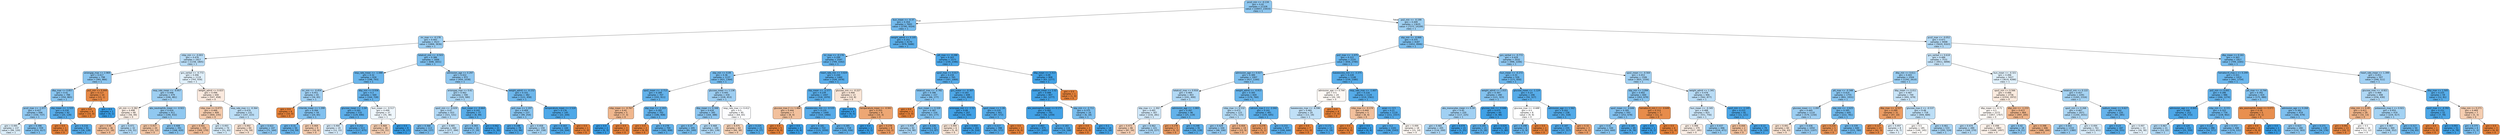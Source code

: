 digraph Tree {
node [shape=box, style="filled, rounded", color="black", fontname="helvetica"] ;
edge [fontname="helvetica"] ;
0 [label="pco2_min <= -0.134\ngini = 0.42\nsamples = 21328\nvalue = [10057, 23433]\nclass = 1", fillcolor="#8ec7f0"] ;
1 [label="bun_mean <= -0.37\ngini = 0.354\nsamples = 7693\nvalue = [2785, 9324]\nclass = 1", fillcolor="#74baed"] ;
0 -> 1 [labeldistance=2.5, labelangle=45, headlabel="True"] ;
2 [label="inr_max <= -0.178\ngini = 0.443\nsamples = 3523\nvalue = [1806, 3636]\nclass = 1", fillcolor="#9bcef2"] ;
1 -> 2 ;
3 [label="mbp_min <= -0.003\ngini = 0.476\nsamples = 1917\nvalue = [1158, 1805]\nclass = 1", fillcolor="#b8dcf6"] ;
2 -> 3 ;
4 [label="aniongap_max <= 2.969\ngini = 0.417\nsamples = 798\nvalue = [365, 866]\nclass = 1", fillcolor="#8cc6f0"] ;
3 -> 4 ;
5 [label="dbp_max <= 0.857\ngini = 0.41\nsamples = 788\nvalue = [350, 865]\nclass = 1", fillcolor="#89c5f0"] ;
4 -> 5 ;
6 [label="pco2_max <= -1.077\ngini = 0.427\nsamples = 696\nvalue = [330, 737]\nclass = 1", fillcolor="#92c9f1"] ;
5 -> 6 ;
7 [label="gini = 0.495\nsamples = 137\nvalue = [99, 120]\nclass = 1", fillcolor="#dceefa"] ;
6 -> 7 ;
8 [label="gini = 0.396\nsamples = 559\nvalue = [231, 617]\nclass = 1", fillcolor="#83c2ef"] ;
6 -> 8 ;
9 [label="sbp_mean <= -1.525\ngini = 0.234\nsamples = 92\nvalue = [20, 128]\nclass = 1", fillcolor="#58ace9"] ;
5 -> 9 ;
10 [label="gini = 0.0\nsamples = 1\nvalue = [2, 0]\nclass = 0", fillcolor="#e58139"] ;
9 -> 10 ;
11 [label="gini = 0.216\nsamples = 91\nvalue = [18, 128]\nclass = 1", fillcolor="#55abe9"] ;
9 -> 11 ;
12 [label="po2_min <= 0.444\ngini = 0.117\nsamples = 10\nvalue = [15, 1]\nclass = 0", fillcolor="#e78946"] ;
4 -> 12 ;
13 [label="gini = 0.0\nsamples = 9\nvalue = [15, 0]\nclass = 0", fillcolor="#e58139"] ;
12 -> 13 ;
14 [label="gini = 0.0\nsamples = 1\nvalue = [0, 1]\nclass = 1", fillcolor="#399de5"] ;
12 -> 14 ;
15 [label="gcs_verbal <= -0.772\ngini = 0.496\nsamples = 1119\nvalue = [793, 939]\nclass = 1", fillcolor="#e0f0fb"] ;
3 -> 15 ;
16 [label="resp_rate_mean <= -0.957\ngini = 0.448\nsamples = 479\nvalue = [246, 481]\nclass = 1", fillcolor="#9ecff2"] ;
15 -> 16 ;
17 [label="ph_min <= 0.382\ngini = 0.498\nsamples = 68\nvalue = [56, 49]\nclass = 0", fillcolor="#fcefe6"] ;
16 -> 17 ;
18 [label="gini = 0.44\nsamples = 36\nvalue = [37, 18]\nclass = 0", fillcolor="#f2be99"] ;
17 -> 18 ;
19 [label="gini = 0.471\nsamples = 32\nvalue = [19, 31]\nclass = 1", fillcolor="#b2d9f5"] ;
17 -> 19 ;
20 [label="abs_neutrophils_mean <= -0.921\ngini = 0.424\nsamples = 411\nvalue = [190, 432]\nclass = 1", fillcolor="#90c8f0"] ;
16 -> 20 ;
21 [label="gini = 0.457\nsamples = 20\nvalue = [22, 12]\nclass = 0", fillcolor="#f3c6a5"] ;
20 -> 21 ;
22 [label="gini = 0.408\nsamples = 391\nvalue = [168, 420]\nclass = 1", fillcolor="#88c4ef"] ;
20 -> 22 ;
23 [label="weight_admit <= 0.023\ngini = 0.496\nsamples = 640\nvalue = [547, 458]\nclass = 0", fillcolor="#fbeadf"] ;
15 -> 23 ;
24 [label="mbp_max <= 0.473\ngini = 0.466\nsamples = 409\nvalue = [400, 235]\nclass = 0", fillcolor="#f4cbad"] ;
23 -> 24 ;
25 [label="gini = 0.441\nsamples = 335\nvalue = [349, 170]\nclass = 0", fillcolor="#f2be99"] ;
24 -> 25 ;
26 [label="gini = 0.493\nsamples = 74\nvalue = [51, 65]\nclass = 1", fillcolor="#d4eaf9"] ;
24 -> 26 ;
27 [label="resp_rate_max <= -0.364\ngini = 0.479\nsamples = 231\nvalue = [147, 223]\nclass = 1", fillcolor="#bcdef6"] ;
23 -> 27 ;
28 [label="gini = 0.492\nsamples = 84\nvalue = [76, 59]\nclass = 0", fillcolor="#f9e3d3"] ;
27 -> 28 ;
29 [label="gini = 0.422\nsamples = 147\nvalue = [71, 164]\nclass = 1", fillcolor="#8fc7f0"] ;
27 -> 29 ;
30 [label="totalco2_min <= -0.503\ngini = 0.386\nsamples = 1606\nvalue = [648, 1831]\nclass = 1", fillcolor="#7fc0ee"] ;
2 -> 30 ;
31 [label="resp_rate_mean <= -1.088\ngini = 0.32\nsamples = 634\nvalue = [198, 793]\nclass = 1", fillcolor="#6ab5eb"] ;
30 -> 31 ;
32 [label="inr_min <= -0.454\ngini = 0.451\nsamples = 65\nvalue = [34, 65]\nclass = 1", fillcolor="#a1d0f3"] ;
31 -> 32 ;
33 [label="gini = 0.0\nsamples = 6\nvalue = [10, 0]\nclass = 0", fillcolor="#e58139"] ;
32 -> 33 ;
34 [label="chloride_mean <= 1.299\ngini = 0.394\nsamples = 59\nvalue = [24, 65]\nclass = 1", fillcolor="#82c1ef"] ;
32 -> 34 ;
35 [label="gini = 0.31\nsamples = 50\nvalue = [14, 59]\nclass = 1", fillcolor="#68b4eb"] ;
34 -> 35 ;
36 [label="gini = 0.469\nsamples = 9\nvalue = [10, 6]\nclass = 0", fillcolor="#f5cdb0"] ;
34 -> 36 ;
37 [label="dbp_min <= 0.936\ngini = 0.3\nsamples = 569\nvalue = [164, 728]\nclass = 1", fillcolor="#66b3eb"] ;
31 -> 37 ;
38 [label="glucose_mean <= -1.04\ngini = 0.265\nsamples = 532\nvalue = [129, 690]\nclass = 1", fillcolor="#5eafea"] ;
37 -> 38 ;
39 [label="gini = 0.494\nsamples = 19\nvalue = [12, 15]\nclass = 1", fillcolor="#d7ebfa"] ;
38 -> 39 ;
40 [label="gini = 0.252\nsamples = 513\nvalue = [117, 675]\nclass = 1", fillcolor="#5baeea"] ;
38 -> 40 ;
41 [label="bun_mean <= -0.517\ngini = 0.499\nsamples = 37\nvalue = [35, 38]\nclass = 1", fillcolor="#eff7fd"] ;
37 -> 41 ;
42 [label="gini = 0.469\nsamples = 28\nvalue = [35, 21]\nclass = 0", fillcolor="#f5cdb0"] ;
41 -> 42 ;
43 [label="gini = 0.0\nsamples = 9\nvalue = [0, 17]\nclass = 1", fillcolor="#399de5"] ;
41 -> 43 ;
44 [label="admission_age <= 0.297\ngini = 0.422\nsamples = 972\nvalue = [450, 1038]\nclass = 1", fillcolor="#8fc7f0"] ;
30 -> 44 ;
45 [label="aniongap_max <= 0.61\ngini = 0.462\nsamples = 590\nvalue = [329, 580]\nclass = 1", fillcolor="#a9d5f4"] ;
44 -> 45 ;
46 [label="spo2_min <= -0.029\ngini = 0.47\nsamples = 553\nvalue = [321, 531]\nclass = 1", fillcolor="#b1d8f5"] ;
45 -> 46 ;
47 [label="gini = 0.368\nsamples = 113\nvalue = [44, 137]\nclass = 1", fillcolor="#79bced"] ;
46 -> 47 ;
48 [label="gini = 0.485\nsamples = 440\nvalue = [277, 394]\nclass = 1", fillcolor="#c4e2f7"] ;
46 -> 48 ;
49 [label="bun_mean <= -0.664\ngini = 0.241\nsamples = 37\nvalue = [8, 49]\nclass = 1", fillcolor="#59ade9"] ;
45 -> 49 ;
50 [label="gini = 0.393\nsamples = 16\nvalue = [7, 19]\nclass = 1", fillcolor="#82c1ef"] ;
49 -> 50 ;
51 [label="gini = 0.062\nsamples = 21\nvalue = [1, 30]\nclass = 1", fillcolor="#40a0e6"] ;
49 -> 51 ;
52 [label="weight_admit <= -0.152\ngini = 0.331\nsamples = 382\nvalue = [121, 458]\nclass = 1", fillcolor="#6db7ec"] ;
44 -> 52 ;
53 [label="po2_max <= 1.197\ngini = 0.404\nsamples = 237\nvalue = [99, 254]\nclass = 1", fillcolor="#86c3ef"] ;
52 -> 53 ;
54 [label="gini = 0.198\nsamples = 78\nvalue = [12, 96]\nclass = 1", fillcolor="#52a9e8"] ;
53 -> 54 ;
55 [label="gini = 0.458\nsamples = 159\nvalue = [87, 158]\nclass = 1", fillcolor="#a6d3f3"] ;
53 -> 55 ;
56 [label="temperature_mean <= 2.524\ngini = 0.176\nsamples = 145\nvalue = [22, 204]\nclass = 1", fillcolor="#4ea8e8"] ;
52 -> 56 ;
57 [label="gini = 0.163\nsamples = 144\nvalue = [20, 204]\nclass = 1", fillcolor="#4ca7e8"] ;
56 -> 57 ;
58 [label="gini = 0.0\nsamples = 1\nvalue = [2, 0]\nclass = 0", fillcolor="#e58139"] ;
56 -> 58 ;
59 [label="weight_admit <= 0.105\ngini = 0.251\nsamples = 4170\nvalue = [979, 5688]\nclass = 1", fillcolor="#5baee9"] ;
1 -> 59 ;
60 [label="inr_max <= -0.178\ngini = 0.299\nsamples = 2597\nvalue = [749, 3342]\nclass = 1", fillcolor="#65b3eb"] ;
59 -> 60 ;
61 [label="sbp_min <= 0.09\ngini = 0.36\nsamples = 1137\nvalue = [421, 1364]\nclass = 1", fillcolor="#76bbed"] ;
60 -> 61 ;
62 [label="spo2_mean <= -2.713\ngini = 0.289\nsamples = 707\nvalue = [193, 911]\nclass = 1", fillcolor="#63b2eb"] ;
61 -> 62 ;
63 [label="mbp_mean <= -0.767\ngini = 0.42\nsamples = 5\nvalue = [7, 3]\nclass = 0", fillcolor="#f0b78e"] ;
62 -> 63 ;
64 [label="gini = 0.0\nsamples = 2\nvalue = [0, 3]\nclass = 1", fillcolor="#399de5"] ;
63 -> 64 ;
65 [label="gini = 0.0\nsamples = 3\nvalue = [7, 0]\nclass = 0", fillcolor="#e58139"] ;
63 -> 65 ;
66 [label="sbp_max <= -2.203\ngini = 0.282\nsamples = 702\nvalue = [186, 908]\nclass = 1", fillcolor="#62b1ea"] ;
62 -> 66 ;
67 [label="gini = 0.0\nsamples = 2\nvalue = [4, 0]\nclass = 0", fillcolor="#e58139"] ;
66 -> 67 ;
68 [label="gini = 0.278\nsamples = 700\nvalue = [182, 908]\nclass = 1", fillcolor="#61b1ea"] ;
66 -> 68 ;
69 [label="glucose_mean <= 1.136\ngini = 0.445\nsamples = 430\nvalue = [228, 453]\nclass = 1", fillcolor="#9dcef2"] ;
61 -> 69 ;
70 [label="dbp_mean <= 0.348\ngini = 0.418\nsamples = 345\nvalue = [164, 388]\nclass = 1", fillcolor="#8dc6f0"] ;
69 -> 70 ;
71 [label="gini = 0.37\nsamples = 205\nvalue = [81, 249]\nclass = 1", fillcolor="#79bded"] ;
70 -> 71 ;
72 [label="gini = 0.468\nsamples = 140\nvalue = [83, 139]\nclass = 1", fillcolor="#afd8f5"] ;
70 -> 72 ;
73 [label="resp_rate_max <= 0.412\ngini = 0.5\nsamples = 85\nvalue = [64, 65]\nclass = 1", fillcolor="#fcfdff"] ;
69 -> 73 ;
74 [label="gini = 0.475\nsamples = 64\nvalue = [60, 38]\nclass = 0", fillcolor="#f5d1b6"] ;
73 -> 74 ;
75 [label="gini = 0.225\nsamples = 21\nvalue = [4, 27]\nclass = 1", fillcolor="#56ace9"] ;
73 -> 75 ;
76 [label="heart_rate_min <= 3.024\ngini = 0.244\nsamples = 1460\nvalue = [328, 1978]\nclass = 1", fillcolor="#5aade9"] ;
60 -> 76 ;
77 [label="sbp_mean <= -2.577\ngini = 0.239\nsamples = 1447\nvalue = [318, 1970]\nclass = 1", fillcolor="#59ade9"] ;
76 -> 77 ;
78 [label="glucose_max.2 <= 1.484\ngini = 0.444\nsamples = 7\nvalue = [8, 4]\nclass = 0", fillcolor="#f2c09c"] ;
77 -> 78 ;
79 [label="gini = 0.0\nsamples = 5\nvalue = [8, 0]\nclass = 0", fillcolor="#e58139"] ;
78 -> 79 ;
80 [label="gini = 0.0\nsamples = 2\nvalue = [0, 4]\nclass = 1", fillcolor="#399de5"] ;
78 -> 80 ;
81 [label="baseexcess_min <= -0.535\ngini = 0.235\nsamples = 1440\nvalue = [310, 1966]\nclass = 1", fillcolor="#58ace9"] ;
77 -> 81 ;
82 [label="gini = 0.181\nsamples = 722\nvalue = [115, 1030]\nclass = 1", fillcolor="#4fa8e8"] ;
81 -> 82 ;
83 [label="gini = 0.285\nsamples = 718\nvalue = [195, 936]\nclass = 1", fillcolor="#62b1ea"] ;
81 -> 83 ;
84 [label="glucose_min <= -0.227\ngini = 0.494\nsamples = 13\nvalue = [10, 8]\nclass = 0", fillcolor="#fae6d7"] ;
76 -> 84 ;
85 [label="gini = 0.0\nsamples = 4\nvalue = [0, 5]\nclass = 1", fillcolor="#399de5"] ;
84 -> 85 ;
86 [label="temperature_mean <= -0.941\ngini = 0.355\nsamples = 9\nvalue = [10, 3]\nclass = 0", fillcolor="#eda774"] ;
84 -> 86 ;
87 [label="gini = 0.0\nsamples = 1\nvalue = [0, 1]\nclass = 1", fillcolor="#399de5"] ;
86 -> 87 ;
88 [label="gini = 0.278\nsamples = 8\nvalue = [10, 2]\nclass = 0", fillcolor="#ea9a61"] ;
86 -> 88 ;
89 [label="ptt_max <= -0.288\ngini = 0.163\nsamples = 1573\nvalue = [230, 2346]\nclass = 1", fillcolor="#4ca7e8"] ;
59 -> 89 ;
90 [label="spo2_max <= 0.017\ngini = 0.234\nsamples = 765\nvalue = [167, 1069]\nclass = 1", fillcolor="#58ace9"] ;
89 -> 90 ;
91 [label="totalco2_max <= -2.782\ngini = 0.396\nsamples = 157\nvalue = [66, 177]\nclass = 1", fillcolor="#83c2ef"] ;
90 -> 91 ;
92 [label="gini = 0.0\nsamples = 3\nvalue = [3, 0]\nclass = 0", fillcolor="#e58139"] ;
91 -> 92 ;
93 [label="bun_mean <= 0.328\ngini = 0.387\nsamples = 154\nvalue = [63, 177]\nclass = 1", fillcolor="#7fc0ee"] ;
91 -> 93 ;
94 [label="gini = 0.459\nsamples = 92\nvalue = [50, 90]\nclass = 1", fillcolor="#a7d3f3"] ;
93 -> 94 ;
95 [label="gini = 0.226\nsamples = 62\nvalue = [13, 87]\nclass = 1", fillcolor="#57ace9"] ;
93 -> 95 ;
96 [label="gcs_motor <= -0.307\ngini = 0.183\nsamples = 608\nvalue = [101, 892]\nclass = 1", fillcolor="#4fa8e8"] ;
90 -> 96 ;
97 [label="aniongap_min <= -1.52\ngini = 0.08\nsamples = 207\nvalue = [14, 320]\nclass = 1", fillcolor="#42a1e6"] ;
96 -> 97 ;
98 [label="gini = 0.494\nsamples = 6\nvalue = [5, 4]\nclass = 0", fillcolor="#fae6d7"] ;
97 -> 98 ;
99 [label="gini = 0.054\nsamples = 201\nvalue = [9, 316]\nclass = 1", fillcolor="#3fa0e6"] ;
97 -> 99 ;
100 [label="spo2_mean <= 1.26\ngini = 0.229\nsamples = 401\nvalue = [87, 572]\nclass = 1", fillcolor="#57ace9"] ;
96 -> 100 ;
101 [label="gini = 0.217\nsamples = 398\nvalue = [81, 572]\nclass = 1", fillcolor="#55abe9"] ;
100 -> 101 ;
102 [label="gini = 0.0\nsamples = 3\nvalue = [6, 0]\nclass = 0", fillcolor="#e58139"] ;
100 -> 102 ;
103 [label="dbp_mean <= 3.313\ngini = 0.09\nsamples = 808\nvalue = [63, 1277]\nclass = 1", fillcolor="#43a2e6"] ;
89 -> 103 ;
104 [label="sodium_mean <= 2.02\ngini = 0.088\nsamples = 807\nvalue = [62, 1277]\nclass = 1", fillcolor="#43a2e6"] ;
103 -> 104 ;
105 [label="abs_eosinophils_mean <= 0.172\ngini = 0.082\nsamples = 791\nvalue = [56, 1259]\nclass = 1", fillcolor="#42a1e6"] ;
104 -> 105 ;
106 [label="gini = 0.063\nsamples = 675\nvalue = [37, 1091]\nclass = 1", fillcolor="#40a0e6"] ;
105 -> 106 ;
107 [label="gini = 0.183\nsamples = 116\nvalue = [19, 168]\nclass = 1", fillcolor="#4fa8e8"] ;
105 -> 107 ;
108 [label="sbp_min <= -2.711\ngini = 0.375\nsamples = 16\nvalue = [6, 18]\nclass = 1", fillcolor="#7bbeee"] ;
104 -> 108 ;
109 [label="gini = 0.0\nsamples = 2\nvalue = [5, 0]\nclass = 0", fillcolor="#e58139"] ;
108 -> 109 ;
110 [label="gini = 0.1\nsamples = 14\nvalue = [1, 18]\nclass = 1", fillcolor="#44a2e6"] ;
108 -> 110 ;
111 [label="gini = 0.0\nsamples = 1\nvalue = [1, 0]\nclass = 0", fillcolor="#e58139"] ;
103 -> 111 ;
112 [label="po2_min <= -0.199\ngini = 0.449\nsamples = 13635\nvalue = [7272, 14109]\nclass = 1", fillcolor="#9fd0f2"] ;
0 -> 112 [labeldistance=2.5, labelangle=-45, headlabel="False"] ;
113 [label="sbp_min <= -0.068\ngini = 0.375\nsamples = 4187\nvalue = [1652, 4946]\nclass = 1", fillcolor="#7bbeee"] ;
112 -> 113 ;
114 [label="po2_max <= -1.075\ngini = 0.312\nsamples = 2155\nvalue = [656, 2740]\nclass = 1", fillcolor="#68b4eb"] ;
113 -> 114 ;
115 [label="admission_age <= 0.027\ngini = 0.389\nsamples = 1007\nvalue = [417, 1160]\nclass = 1", fillcolor="#80c0ee"] ;
114 -> 115 ;
116 [label="totalco2_max <= 0.916\ngini = 0.469\nsamples = 403\nvalue = [241, 400]\nclass = 1", fillcolor="#b0d8f5"] ;
115 -> 116 ;
117 [label="sbp_max <= -1.302\ngini = 0.491\nsamples = 307\nvalue = [216, 281]\nclass = 1", fillcolor="#d1e8f9"] ;
116 -> 117 ;
118 [label="gini = 0.473\nsamples = 86\nvalue = [87, 54]\nclass = 0", fillcolor="#f5cfb4"] ;
117 -> 118 ;
119 [label="gini = 0.462\nsamples = 221\nvalue = [129, 227]\nclass = 1", fillcolor="#aad5f4"] ;
117 -> 119 ;
120 [label="admission_age <= -1.865\ngini = 0.287\nsamples = 96\nvalue = [25, 119]\nclass = 1", fillcolor="#63b2ea"] ;
116 -> 120 ;
121 [label="gini = 0.278\nsamples = 5\nvalue = [5, 1]\nclass = 0", fillcolor="#ea9a61"] ;
120 -> 121 ;
122 [label="gini = 0.248\nsamples = 91\nvalue = [20, 118]\nclass = 1", fillcolor="#5baee9"] ;
120 -> 122 ;
123 [label="weight_admit <= -0.915\ngini = 0.305\nsamples = 604\nvalue = [176, 760]\nclass = 1", fillcolor="#67b4eb"] ;
115 -> 123 ;
124 [label="mbp_max <= 0.532\ngini = 0.472\nsamples = 123\nvalue = [71, 115]\nclass = 1", fillcolor="#b3daf5"] ;
123 -> 124 ;
125 [label="gini = 0.429\nsamples = 104\nvalue = [48, 106]\nclass = 1", fillcolor="#93c9f1"] ;
124 -> 125 ;
126 [label="gini = 0.404\nsamples = 19\nvalue = [23, 9]\nclass = 0", fillcolor="#efb286"] ;
124 -> 126 ;
127 [label="calcium_max.1 <= -2.042\ngini = 0.241\nsamples = 481\nvalue = [105, 645]\nclass = 1", fillcolor="#59ade9"] ;
123 -> 127 ;
128 [label="gini = 0.278\nsamples = 4\nvalue = [5, 1]\nclass = 0", fillcolor="#ea9a61"] ;
127 -> 128 ;
129 [label="gini = 0.233\nsamples = 477\nvalue = [100, 644]\nclass = 1", fillcolor="#58ace9"] ;
127 -> 129 ;
130 [label="baseexcess_min <= -3.375\ngini = 0.228\nsamples = 1148\nvalue = [239, 1580]\nclass = 1", fillcolor="#57ace9"] ;
114 -> 130 ;
131 [label="admission_age <= 0.744\ngini = 0.5\nsamples = 24\nvalue = [20, 19]\nclass = 0", fillcolor="#fef9f5"] ;
130 -> 131 ;
132 [label="baseexcess_max <= -4.596\ngini = 0.482\nsamples = 20\nvalue = [13, 19]\nclass = 1", fillcolor="#c0e0f7"] ;
131 -> 132 ;
133 [label="gini = 0.0\nsamples = 7\nvalue = [11, 0]\nclass = 0", fillcolor="#e58139"] ;
132 -> 133 ;
134 [label="gini = 0.172\nsamples = 13\nvalue = [2, 19]\nclass = 1", fillcolor="#4ea7e8"] ;
132 -> 134 ;
135 [label="gini = 0.0\nsamples = 4\nvalue = [7, 0]\nclass = 0", fillcolor="#e58139"] ;
131 -> 135 ;
136 [label="resp_rate_max <= -1.607\ngini = 0.216\nsamples = 1124\nvalue = [219, 1561]\nclass = 1", fillcolor="#55abe9"] ;
130 -> 136 ;
137 [label="mbp_max <= -0.174\ngini = 0.444\nsamples = 5\nvalue = [8, 4]\nclass = 0", fillcolor="#f2c09c"] ;
136 -> 137 ;
138 [label="gini = 0.0\nsamples = 3\nvalue = [8, 0]\nclass = 0", fillcolor="#e58139"] ;
137 -> 138 ;
139 [label="gini = 0.0\nsamples = 2\nvalue = [0, 4]\nclass = 1", fillcolor="#399de5"] ;
137 -> 139 ;
140 [label="asian <= 0.5\ngini = 0.21\nsamples = 1119\nvalue = [211, 1557]\nclass = 1", fillcolor="#54aae9"] ;
136 -> 140 ;
141 [label="gini = 0.2\nsamples = 1101\nvalue = [196, 1543]\nclass = 1", fillcolor="#52a9e8"] ;
140 -> 141 ;
142 [label="gini = 0.499\nsamples = 18\nvalue = [15, 14]\nclass = 0", fillcolor="#fdf7f2"] ;
140 -> 142 ;
143 [label="gcs_verbal <= -0.772\ngini = 0.429\nsamples = 2032\nvalue = [996, 2206]\nclass = 1", fillcolor="#92c9f1"] ;
113 -> 143 ;
144 [label="bun_mean <= -0.272\ngini = 0.33\nsamples = 526\nvalue = [171, 650]\nclass = 1", fillcolor="#6db7ec"] ;
143 -> 144 ;
145 [label="weight_admit <= 1.015\ngini = 0.397\nsamples = 280\nvalue = [121, 323]\nclass = 1", fillcolor="#83c2ef"] ;
144 -> 145 ;
146 [label="abs_monocytes_mean <= 0.59\ngini = 0.45\nsamples = 220\nvalue = [117, 225]\nclass = 1", fillcolor="#a0d0f3"] ;
145 -> 146 ;
147 [label="gini = 0.465\nsamples = 205\nvalue = [116, 200]\nclass = 1", fillcolor="#acd6f4"] ;
146 -> 147 ;
148 [label="gini = 0.074\nsamples = 15\nvalue = [1, 25]\nclass = 1", fillcolor="#41a1e6"] ;
146 -> 148 ;
149 [label="glucose_min <= -0.646\ngini = 0.075\nsamples = 60\nvalue = [4, 98]\nclass = 1", fillcolor="#41a1e6"] ;
145 -> 149 ;
150 [label="gini = 0.245\nsamples = 15\nvalue = [3, 18]\nclass = 1", fillcolor="#5aade9"] ;
149 -> 150 ;
151 [label="gini = 0.024\nsamples = 45\nvalue = [1, 80]\nclass = 1", fillcolor="#3b9ee5"] ;
149 -> 151 ;
152 [label="glucose_mean <= -1.124\ngini = 0.23\nsamples = 246\nvalue = [50, 327]\nclass = 1", fillcolor="#57ace9"] ;
144 -> 152 ;
153 [label="glucose_max <= -0.688\ngini = 0.5\nsamples = 8\nvalue = [9, 9]\nclass = 0", fillcolor="#ffffff"] ;
152 -> 153 ;
154 [label="gini = 0.298\nsamples = 6\nvalue = [2, 9]\nclass = 1", fillcolor="#65b3eb"] ;
153 -> 154 ;
155 [label="gini = 0.0\nsamples = 2\nvalue = [7, 0]\nclass = 0", fillcolor="#e58139"] ;
153 -> 155 ;
156 [label="admission_age <= 1.562\ngini = 0.202\nsamples = 238\nvalue = [41, 318]\nclass = 1", fillcolor="#53aae8"] ;
152 -> 156 ;
157 [label="gini = 0.187\nsamples = 235\nvalue = [37, 317]\nclass = 1", fillcolor="#50a8e8"] ;
156 -> 157 ;
158 [label="gini = 0.32\nsamples = 3\nvalue = [4, 1]\nclass = 0", fillcolor="#eca06a"] ;
156 -> 158 ;
159 [label="spo2_mean <= -0.564\ngini = 0.453\nsamples = 1506\nvalue = [825, 1556]\nclass = 1", fillcolor="#a2d1f3"] ;
143 -> 159 ;
160 [label="sbp_min <= 3.094\ngini = 0.402\nsamples = 600\nvalue = [263, 679]\nclass = 1", fillcolor="#86c3ef"] ;
159 -> 160 ;
161 [label="spo2_mean <= -0.646\ngini = 0.395\nsamples = 593\nvalue = [252, 678]\nclass = 1", fillcolor="#83c1ef"] ;
160 -> 161 ;
162 [label="gini = 0.41\nsamples = 544\nvalue = [243, 600]\nclass = 1", fillcolor="#89c5f0"] ;
161 -> 162 ;
163 [label="gini = 0.185\nsamples = 49\nvalue = [9, 78]\nclass = 1", fillcolor="#50a8e8"] ;
161 -> 163 ;
164 [label="hematocrit_min.1 <= -0.649\ngini = 0.153\nsamples = 7\nvalue = [11, 1]\nclass = 0", fillcolor="#e78c4b"] ;
160 -> 164 ;
165 [label="gini = 0.0\nsamples = 1\nvalue = [0, 1]\nclass = 1", fillcolor="#399de5"] ;
164 -> 165 ;
166 [label="gini = 0.0\nsamples = 6\nvalue = [11, 0]\nclass = 0", fillcolor="#e58139"] ;
164 -> 166 ;
167 [label="weight_admit <= 1.341\ngini = 0.476\nsamples = 906\nvalue = [562, 877]\nclass = 1", fillcolor="#b8dcf6"] ;
159 -> 167 ;
168 [label="bun_mean <= -0.345\ngini = 0.488\nsamples = 825\nvalue = [551, 756]\nclass = 1", fillcolor="#c9e4f8"] ;
167 -> 168 ;
169 [label="gini = 0.498\nsamples = 379\nvalue = [327, 285]\nclass = 0", fillcolor="#fcefe6"] ;
168 -> 169 ;
170 [label="gini = 0.437\nsamples = 446\nvalue = [224, 471]\nclass = 1", fillcolor="#97ccf1"] ;
168 -> 170 ;
171 [label="spo2_min <= -1.145\ngini = 0.153\nsamples = 81\nvalue = [11, 121]\nclass = 1", fillcolor="#4ba6e7"] ;
167 -> 171 ;
172 [label="gini = 0.444\nsamples = 2\nvalue = [2, 1]\nclass = 0", fillcolor="#f2c09c"] ;
171 -> 172 ;
173 [label="gini = 0.13\nsamples = 79\nvalue = [9, 120]\nclass = 1", fillcolor="#48a4e7"] ;
171 -> 173 ;
174 [label="pco2_max <= -0.052\ngini = 0.471\nsamples = 9448\nvalue = [5620, 9163]\nclass = 1", fillcolor="#b2d9f5"] ;
112 -> 174 ;
175 [label="gcs_verbal <= 0.618\ngini = 0.486\nsamples = 7531\nvalue = [4911, 6898]\nclass = 1", fillcolor="#c6e3f8"] ;
174 -> 175 ;
176 [label="dbp_min <= 0.611\ngini = 0.443\nsamples = 2504\nvalue = [1292, 2610]\nclass = 1", fillcolor="#9bcef2"] ;
175 -> 176 ;
177 [label="ptt_max <= -0.348\ngini = 0.414\nsamples = 1755\nvalue = [801, 1931]\nclass = 1", fillcolor="#8bc6f0"] ;
176 -> 177 ;
178 [label="glucose_mean <= -1.097\ngini = 0.445\nsamples = 1110\nvalue = [579, 1150]\nclass = 1", fillcolor="#9dcef2"] ;
177 -> 178 ;
179 [label="gini = 0.491\nsamples = 60\nvalue = [56, 43]\nclass = 0", fillcolor="#f9e2d1"] ;
178 -> 179 ;
180 [label="gini = 0.436\nsamples = 1050\nvalue = [523, 1107]\nclass = 1", fillcolor="#97cbf1"] ;
178 -> 180 ;
181 [label="sbp_min <= -2.625\ngini = 0.345\nsamples = 645\nvalue = [222, 781]\nclass = 1", fillcolor="#71b9ec"] ;
177 -> 181 ;
182 [label="gini = 0.219\nsamples = 5\nvalue = [7, 1]\nclass = 0", fillcolor="#e99355"] ;
181 -> 182 ;
183 [label="gini = 0.339\nsamples = 640\nvalue = [215, 780]\nclass = 1", fillcolor="#70b8ec"] ;
181 -> 183 ;
184 [label="dbp_mean <= 0.011\ngini = 0.487\nsamples = 749\nvalue = [491, 679]\nclass = 1", fillcolor="#c8e4f8"] ;
176 -> 184 ;
185 [label="dbp_max <= -0.527\ngini = 0.289\nsamples = 31\nvalue = [47, 10]\nclass = 0", fillcolor="#eb9c63"] ;
184 -> 185 ;
186 [label="gini = 0.127\nsamples = 23\nvalue = [41, 3]\nclass = 0", fillcolor="#e78a47"] ;
185 -> 186 ;
187 [label="gini = 0.497\nsamples = 8\nvalue = [6, 7]\nclass = 1", fillcolor="#e3f1fb"] ;
185 -> 187 ;
188 [label="glucose_max.2 <= -0.537\ngini = 0.48\nsamples = 718\nvalue = [444, 669]\nclass = 1", fillcolor="#bcdef6"] ;
184 -> 188 ;
189 [label="gini = 0.5\nsamples = 185\nvalue = [149, 145]\nclass = 0", fillcolor="#fefcfa"] ;
188 -> 189 ;
190 [label="gini = 0.461\nsamples = 533\nvalue = [295, 524]\nclass = 1", fillcolor="#a8d4f4"] ;
188 -> 190 ;
191 [label="bun_mean <= -0.321\ngini = 0.496\nsamples = 5027\nvalue = [3619, 4288]\nclass = 1", fillcolor="#e0f0fb"] ;
175 -> 191 ;
192 [label="spo2_min <= 0.566\ngini = 0.496\nsamples = 2736\nvalue = [2354, 1972]\nclass = 0", fillcolor="#fbebdf"] ;
191 -> 192 ;
193 [label="dbp_mean <= -0.71\ngini = 0.5\nsamples = 2272\nvalue = [1857, 1767]\nclass = 0", fillcolor="#fef9f5"] ;
192 -> 193 ;
194 [label="gini = 0.474\nsamples = 289\nvalue = [169, 270]\nclass = 1", fillcolor="#b5daf5"] ;
193 -> 194 ;
195 [label="gini = 0.498\nsamples = 1983\nvalue = [1688, 1497]\nclass = 0", fillcolor="#fcf1e9"] ;
193 -> 195 ;
196 [label="dbp_min <= -1.233\ngini = 0.413\nsamples = 464\nvalue = [497, 205]\nclass = 0", fillcolor="#f0b58b"] ;
192 -> 196 ;
197 [label="gini = 0.42\nsamples = 18\nvalue = [9, 21]\nclass = 1", fillcolor="#8ec7f0"] ;
196 -> 197 ;
198 [label="gini = 0.398\nsamples = 446\nvalue = [488, 184]\nclass = 0", fillcolor="#efb184"] ;
196 -> 198 ;
199 [label="totalco2_min <= 0.122\ngini = 0.457\nsamples = 2291\nvalue = [1265, 2316]\nclass = 1", fillcolor="#a5d3f3"] ;
191 -> 199 ;
200 [label="spo2_min <= 0.268\ngini = 0.467\nsamples = 2071\nvalue = [1200, 2031]\nclass = 1", fillcolor="#aed7f4"] ;
199 -> 200 ;
201 [label="gini = 0.442\nsamples = 1310\nvalue = [677, 1380]\nclass = 1", fillcolor="#9acdf2"] ;
200 -> 201 ;
202 [label="gini = 0.494\nsamples = 761\nvalue = [523, 651]\nclass = 1", fillcolor="#d8ecfa"] ;
200 -> 202 ;
203 [label="sodium_mean <= 0.627\ngini = 0.302\nsamples = 220\nvalue = [65, 285]\nclass = 1", fillcolor="#66b3eb"] ;
199 -> 203 ;
204 [label="gini = 0.23\nsamples = 187\nvalue = [39, 255]\nclass = 1", fillcolor="#57ace9"] ;
203 -> 204 ;
205 [label="gini = 0.497\nsamples = 33\nvalue = [26, 30]\nclass = 1", fillcolor="#e5f2fc"] ;
203 -> 205 ;
206 [label="dbp_mean <= 0.161\ngini = 0.363\nsamples = 1917\nvalue = [709, 2265]\nclass = 1", fillcolor="#77bced"] ;
174 -> 206 ;
207 [label="hematocrit_max.1 <= 0.299\ngini = 0.321\nsamples = 1410\nvalue = [441, 1754]\nclass = 1", fillcolor="#6bb6ec"] ;
206 -> 207 ;
208 [label="po2_min <= 0.001\ngini = 0.286\nsamples = 986\nvalue = [266, 1274]\nclass = 1", fillcolor="#62b1ea"] ;
207 -> 208 ;
209 [label="admission_age <= -0.845\ngini = 0.168\nsamples = 252\nvalue = [38, 372]\nclass = 1", fillcolor="#4da7e8"] ;
208 -> 209 ;
210 [label="gini = 0.467\nsamples = 21\nvalue = [13, 22]\nclass = 1", fillcolor="#aed7f4"] ;
209 -> 210 ;
211 [label="gini = 0.124\nsamples = 231\nvalue = [25, 350]\nclass = 1", fillcolor="#47a4e7"] ;
209 -> 211 ;
212 [label="mbp_min <= -0.331\ngini = 0.322\nsamples = 734\nvalue = [228, 902]\nclass = 1", fillcolor="#6bb6ec"] ;
208 -> 212 ;
213 [label="gini = 0.222\nsamples = 286\nvalue = [54, 371]\nclass = 1", fillcolor="#56abe9"] ;
212 -> 213 ;
214 [label="gini = 0.372\nsamples = 448\nvalue = [174, 531]\nclass = 1", fillcolor="#7abdee"] ;
212 -> 214 ;
215 [label="ptt_max <= -0.744\ngini = 0.392\nsamples = 424\nvalue = [175, 480]\nclass = 1", fillcolor="#81c1ee"] ;
207 -> 215 ;
216 [label="abs_eosinophils_mean <= 0.071\ngini = 0.18\nsamples = 5\nvalue = [9, 1]\nclass = 0", fillcolor="#e88f4f"] ;
215 -> 216 ;
217 [label="gini = 0.0\nsamples = 4\nvalue = [9, 0]\nclass = 0", fillcolor="#e58139"] ;
216 -> 217 ;
218 [label="gini = 0.0\nsamples = 1\nvalue = [0, 1]\nclass = 1", fillcolor="#399de5"] ;
216 -> 218 ;
219 [label="admission_age <= 0.268\ngini = 0.382\nsamples = 419\nvalue = [166, 479]\nclass = 1", fillcolor="#7ebfee"] ;
215 -> 219 ;
220 [label="gini = 0.423\nsamples = 280\nvalue = [132, 303]\nclass = 1", fillcolor="#8fc8f0"] ;
219 -> 220 ;
221 [label="gini = 0.271\nsamples = 139\nvalue = [34, 176]\nclass = 1", fillcolor="#5fb0ea"] ;
219 -> 221 ;
222 [label="heart_rate_mean <= 1.399\ngini = 0.451\nsamples = 507\nvalue = [268, 511]\nclass = 1", fillcolor="#a1d0f3"] ;
206 -> 222 ;
223 [label="glucose_max <= -0.921\ngini = 0.468\nsamples = 448\nvalue = [256, 430]\nclass = 1", fillcolor="#afd7f4"] ;
222 -> 223 ;
224 [label="mbp_min <= 0.49\ngini = 0.411\nsamples = 29\nvalue = [32, 13]\nclass = 0", fillcolor="#f0b489"] ;
223 -> 224 ;
225 [label="gini = 0.091\nsamples = 13\nvalue = [20, 1]\nclass = 0", fillcolor="#e68743"] ;
224 -> 225 ;
226 [label="gini = 0.5\nsamples = 16\nvalue = [12, 12]\nclass = 0", fillcolor="#ffffff"] ;
224 -> 226 ;
227 [label="potassium_max.1 <= 0.921\ngini = 0.455\nsamples = 419\nvalue = [224, 417]\nclass = 1", fillcolor="#a3d2f3"] ;
223 -> 227 ;
228 [label="gini = 0.467\nsamples = 369\nvalue = [208, 352]\nclass = 1", fillcolor="#aed7f4"] ;
227 -> 228 ;
229 [label="gini = 0.317\nsamples = 50\nvalue = [16, 65]\nclass = 1", fillcolor="#6ab5eb"] ;
227 -> 229 ;
230 [label="dbp_max <= 1.505\ngini = 0.225\nsamples = 59\nvalue = [12, 81]\nclass = 1", fillcolor="#56ace9"] ;
222 -> 230 ;
231 [label="spo2_max <= -4.392\ngini = 0.151\nsamples = 52\nvalue = [7, 78]\nclass = 1", fillcolor="#4ba6e7"] ;
230 -> 231 ;
232 [label="gini = 0.0\nsamples = 1\nvalue = [3, 0]\nclass = 0", fillcolor="#e58139"] ;
231 -> 232 ;
233 [label="gini = 0.093\nsamples = 51\nvalue = [4, 78]\nclass = 1", fillcolor="#43a2e6"] ;
231 -> 233 ;
234 [label="mbp_min <= 0.271\ngini = 0.469\nsamples = 7\nvalue = [5, 3]\nclass = 0", fillcolor="#f5cdb0"] ;
230 -> 234 ;
235 [label="gini = 0.375\nsamples = 4\nvalue = [1, 3]\nclass = 1", fillcolor="#7bbeee"] ;
234 -> 235 ;
236 [label="gini = 0.0\nsamples = 3\nvalue = [4, 0]\nclass = 0", fillcolor="#e58139"] ;
234 -> 236 ;
}